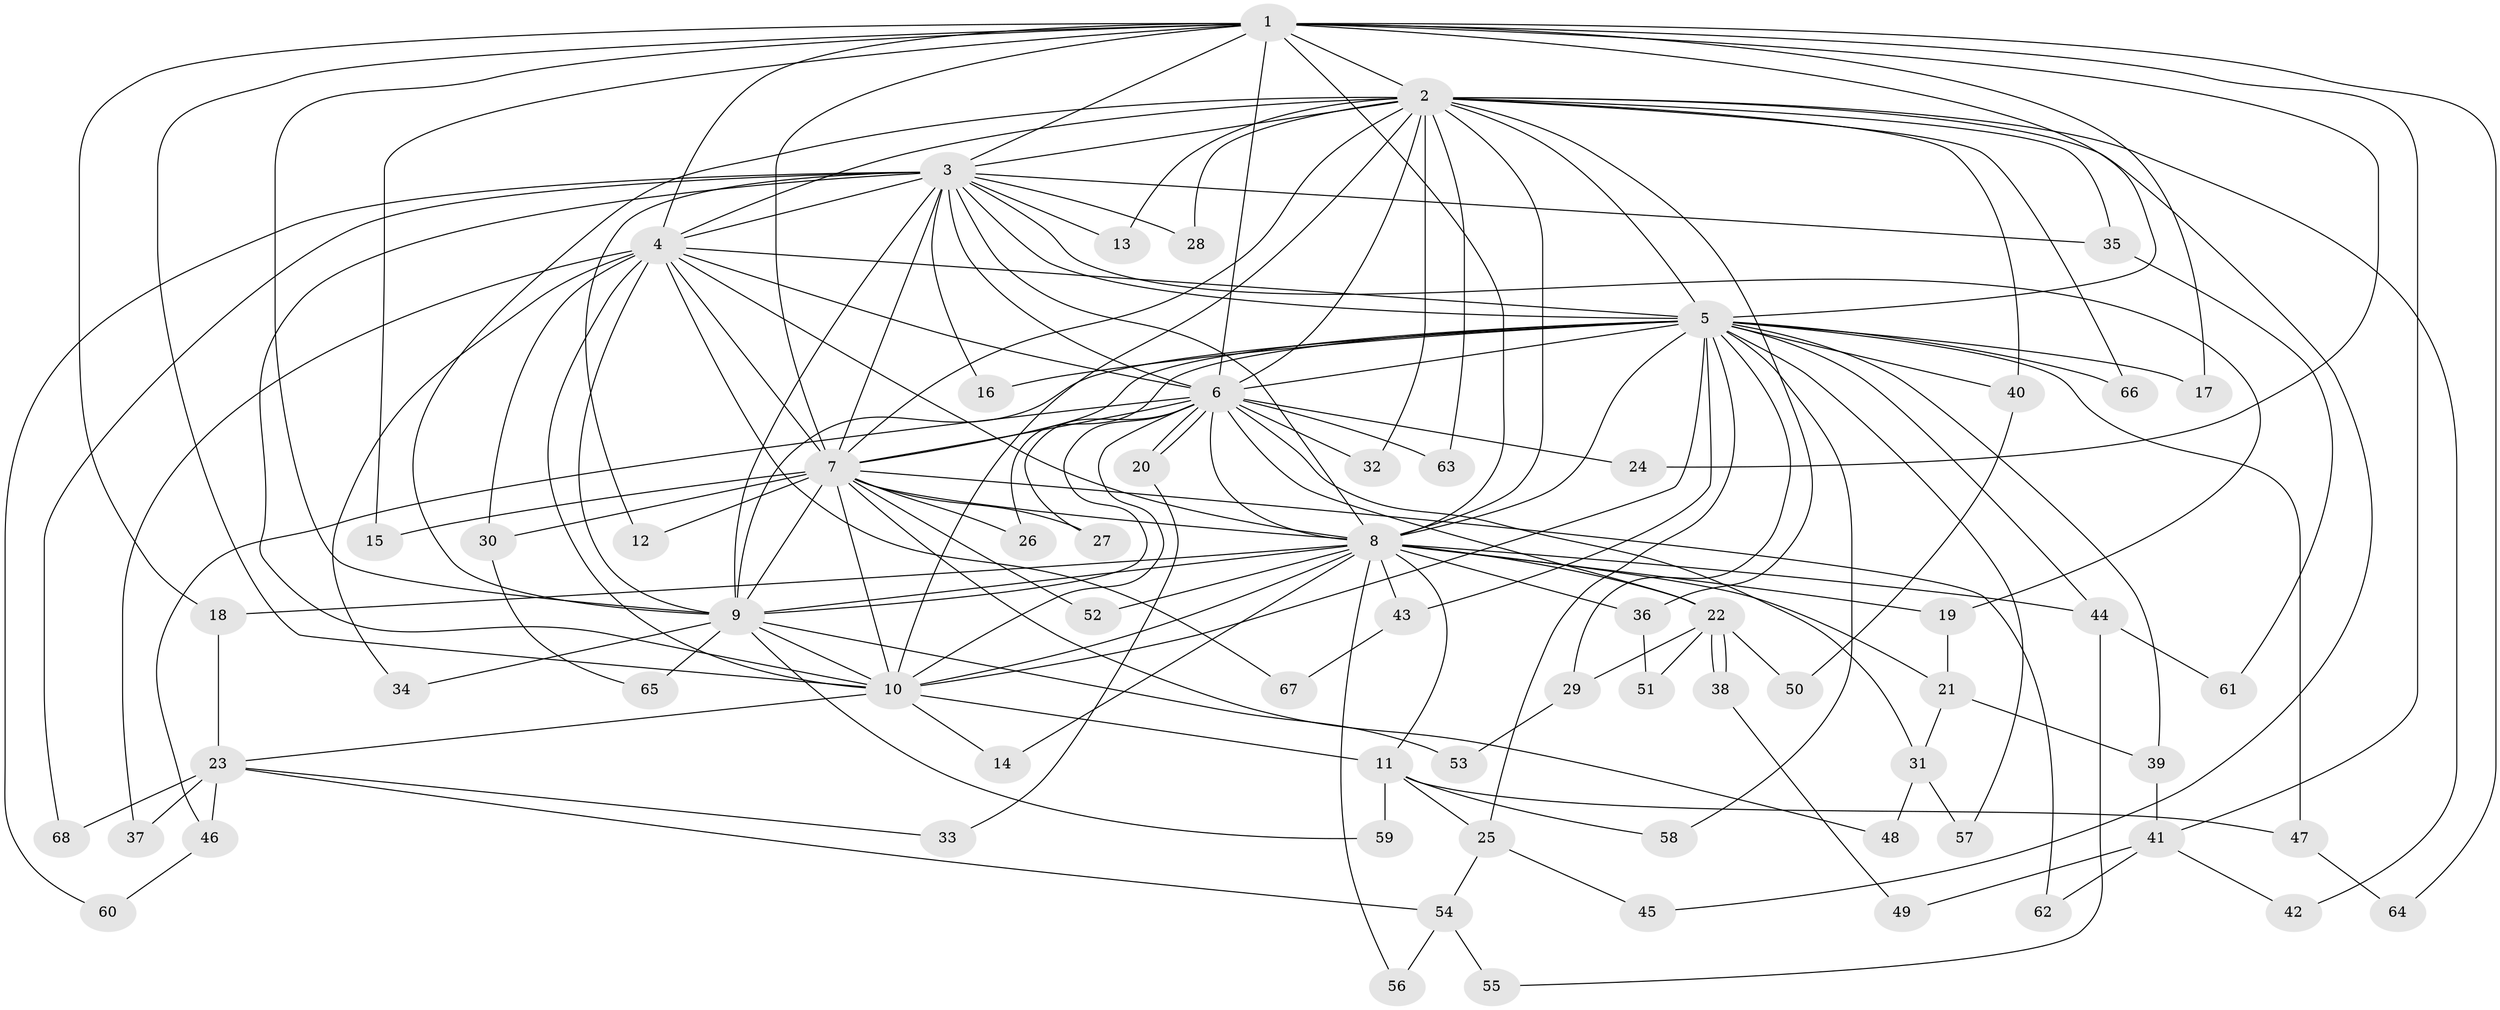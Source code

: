 // Generated by graph-tools (version 1.1) at 2025/46/03/09/25 04:46:45]
// undirected, 68 vertices, 161 edges
graph export_dot {
graph [start="1"]
  node [color=gray90,style=filled];
  1;
  2;
  3;
  4;
  5;
  6;
  7;
  8;
  9;
  10;
  11;
  12;
  13;
  14;
  15;
  16;
  17;
  18;
  19;
  20;
  21;
  22;
  23;
  24;
  25;
  26;
  27;
  28;
  29;
  30;
  31;
  32;
  33;
  34;
  35;
  36;
  37;
  38;
  39;
  40;
  41;
  42;
  43;
  44;
  45;
  46;
  47;
  48;
  49;
  50;
  51;
  52;
  53;
  54;
  55;
  56;
  57;
  58;
  59;
  60;
  61;
  62;
  63;
  64;
  65;
  66;
  67;
  68;
  1 -- 2;
  1 -- 3;
  1 -- 4;
  1 -- 5;
  1 -- 6;
  1 -- 7;
  1 -- 8;
  1 -- 9;
  1 -- 10;
  1 -- 15;
  1 -- 17;
  1 -- 18;
  1 -- 24;
  1 -- 41;
  1 -- 64;
  2 -- 3;
  2 -- 4;
  2 -- 5;
  2 -- 6;
  2 -- 7;
  2 -- 8;
  2 -- 9;
  2 -- 10;
  2 -- 13;
  2 -- 28;
  2 -- 32;
  2 -- 35;
  2 -- 36;
  2 -- 40;
  2 -- 42;
  2 -- 45;
  2 -- 63;
  2 -- 66;
  3 -- 4;
  3 -- 5;
  3 -- 6;
  3 -- 7;
  3 -- 8;
  3 -- 9;
  3 -- 10;
  3 -- 12;
  3 -- 13;
  3 -- 16;
  3 -- 19;
  3 -- 28;
  3 -- 35;
  3 -- 60;
  3 -- 68;
  4 -- 5;
  4 -- 6;
  4 -- 7;
  4 -- 8;
  4 -- 9;
  4 -- 10;
  4 -- 30;
  4 -- 34;
  4 -- 37;
  4 -- 67;
  5 -- 6;
  5 -- 7;
  5 -- 8;
  5 -- 9;
  5 -- 10;
  5 -- 16;
  5 -- 17;
  5 -- 25;
  5 -- 26;
  5 -- 29;
  5 -- 39;
  5 -- 40;
  5 -- 43;
  5 -- 44;
  5 -- 47;
  5 -- 57;
  5 -- 58;
  5 -- 66;
  6 -- 7;
  6 -- 8;
  6 -- 9;
  6 -- 10;
  6 -- 20;
  6 -- 20;
  6 -- 22;
  6 -- 24;
  6 -- 27;
  6 -- 31;
  6 -- 32;
  6 -- 46;
  6 -- 63;
  7 -- 8;
  7 -- 9;
  7 -- 10;
  7 -- 12;
  7 -- 15;
  7 -- 26;
  7 -- 27;
  7 -- 30;
  7 -- 48;
  7 -- 52;
  7 -- 62;
  8 -- 9;
  8 -- 10;
  8 -- 11;
  8 -- 14;
  8 -- 18;
  8 -- 19;
  8 -- 21;
  8 -- 22;
  8 -- 36;
  8 -- 43;
  8 -- 44;
  8 -- 52;
  8 -- 56;
  9 -- 10;
  9 -- 34;
  9 -- 53;
  9 -- 59;
  9 -- 65;
  10 -- 11;
  10 -- 14;
  10 -- 23;
  11 -- 25;
  11 -- 47;
  11 -- 58;
  11 -- 59;
  18 -- 23;
  19 -- 21;
  20 -- 33;
  21 -- 31;
  21 -- 39;
  22 -- 29;
  22 -- 38;
  22 -- 38;
  22 -- 50;
  22 -- 51;
  23 -- 33;
  23 -- 37;
  23 -- 46;
  23 -- 54;
  23 -- 68;
  25 -- 45;
  25 -- 54;
  29 -- 53;
  30 -- 65;
  31 -- 48;
  31 -- 57;
  35 -- 61;
  36 -- 51;
  38 -- 49;
  39 -- 41;
  40 -- 50;
  41 -- 42;
  41 -- 49;
  41 -- 62;
  43 -- 67;
  44 -- 55;
  44 -- 61;
  46 -- 60;
  47 -- 64;
  54 -- 55;
  54 -- 56;
}
